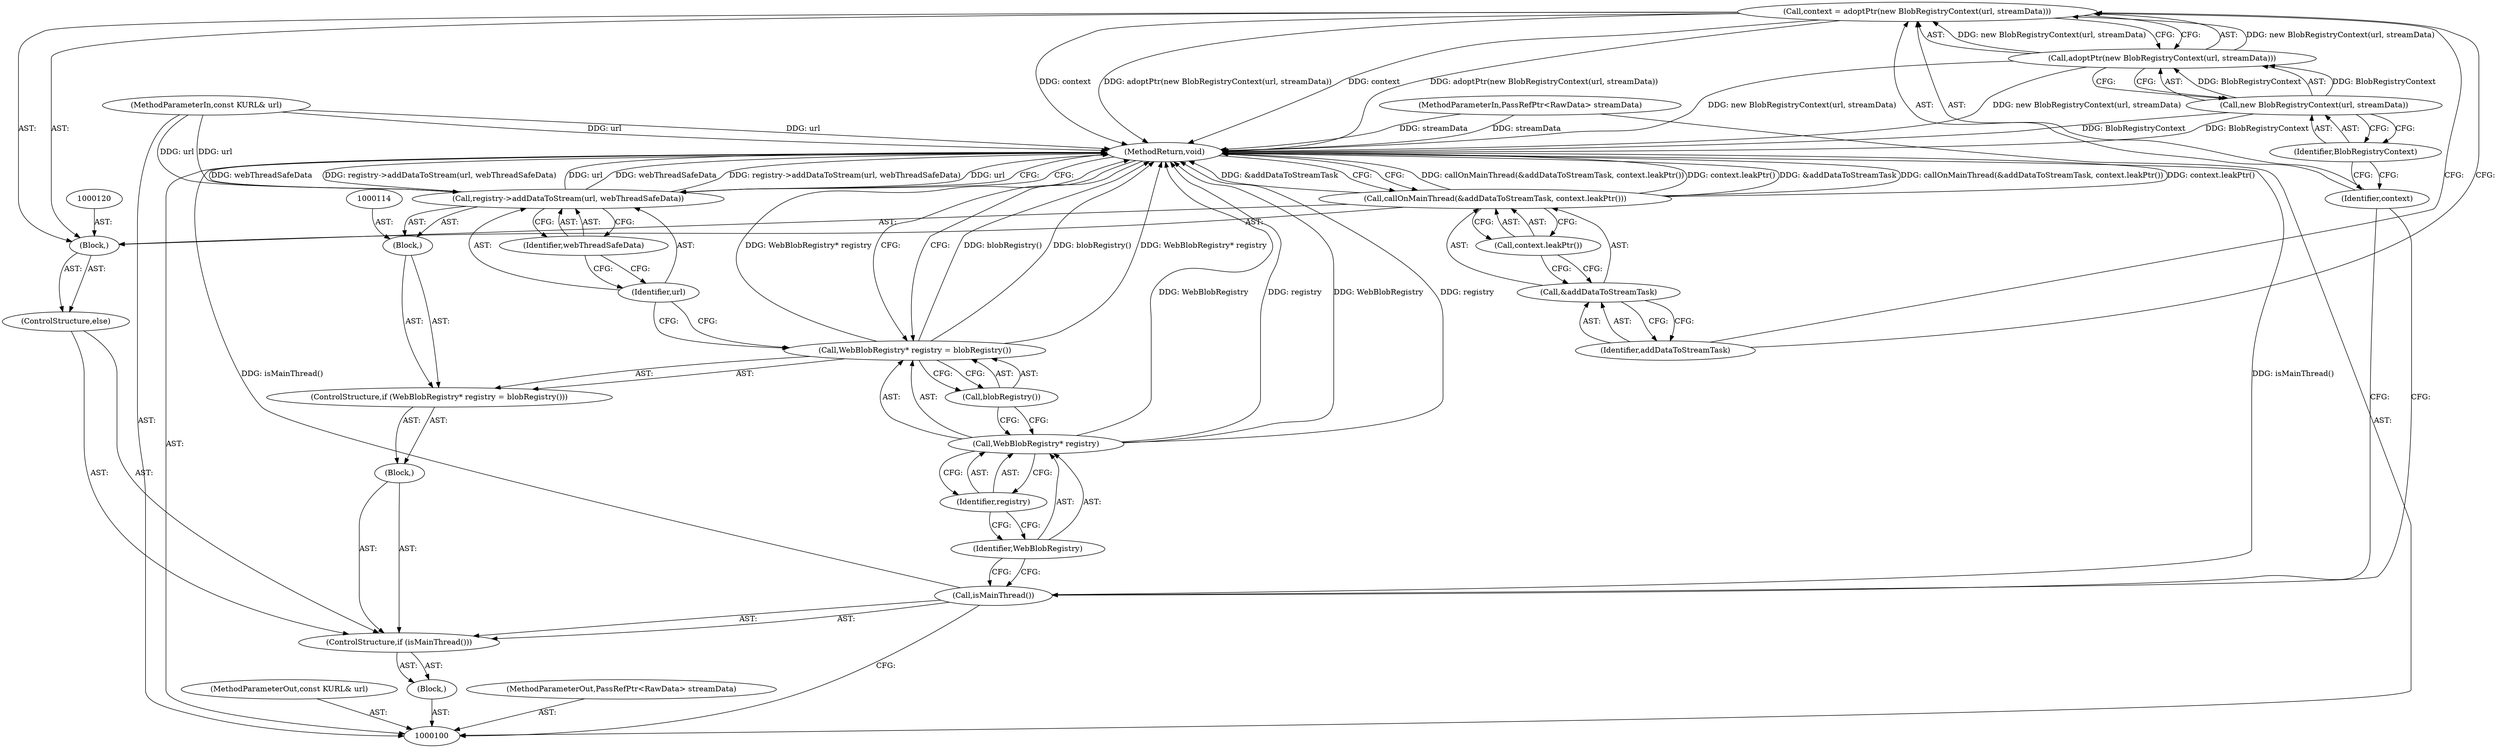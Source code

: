 digraph "0_Chrome_d0c31f0342cefc46a3b3d80359a9779d044d4c0d_5" {
"1000121" [label="(Call,context = adoptPtr(new BlobRegistryContext(url, streamData)))"];
"1000122" [label="(Identifier,context)"];
"1000123" [label="(Call,adoptPtr(new BlobRegistryContext(url, streamData)))"];
"1000124" [label="(Call,new BlobRegistryContext(url, streamData))"];
"1000125" [label="(Identifier,BlobRegistryContext)"];
"1000119" [label="(Block,)"];
"1000127" [label="(Call,&addDataToStreamTask)"];
"1000128" [label="(Identifier,addDataToStreamTask)"];
"1000129" [label="(Call,context.leakPtr())"];
"1000126" [label="(Call,callOnMainThread(&addDataToStreamTask, context.leakPtr()))"];
"1000130" [label="(MethodReturn,void)"];
"1000101" [label="(MethodParameterIn,const KURL& url)"];
"1000179" [label="(MethodParameterOut,const KURL& url)"];
"1000102" [label="(MethodParameterIn,PassRefPtr<RawData> streamData)"];
"1000180" [label="(MethodParameterOut,PassRefPtr<RawData> streamData)"];
"1000103" [label="(Block,)"];
"1000106" [label="(Block,)"];
"1000104" [label="(ControlStructure,if (isMainThread()))"];
"1000105" [label="(Call,isMainThread())"];
"1000108" [label="(Call,WebBlobRegistry* registry = blobRegistry())"];
"1000109" [label="(Call,WebBlobRegistry* registry)"];
"1000110" [label="(Identifier,WebBlobRegistry)"];
"1000111" [label="(Identifier,registry)"];
"1000112" [label="(Call,blobRegistry())"];
"1000107" [label="(ControlStructure,if (WebBlobRegistry* registry = blobRegistry()))"];
"1000113" [label="(Block,)"];
"1000115" [label="(Call,registry->addDataToStream(url, webThreadSafeData))"];
"1000116" [label="(Identifier,url)"];
"1000117" [label="(Identifier,webThreadSafeData)"];
"1000118" [label="(ControlStructure,else)"];
"1000121" -> "1000119"  [label="AST: "];
"1000121" -> "1000123"  [label="CFG: "];
"1000122" -> "1000121"  [label="AST: "];
"1000123" -> "1000121"  [label="AST: "];
"1000128" -> "1000121"  [label="CFG: "];
"1000121" -> "1000130"  [label="DDG: adoptPtr(new BlobRegistryContext(url, streamData))"];
"1000121" -> "1000130"  [label="DDG: context"];
"1000123" -> "1000121"  [label="DDG: new BlobRegistryContext(url, streamData)"];
"1000122" -> "1000121"  [label="AST: "];
"1000122" -> "1000105"  [label="CFG: "];
"1000125" -> "1000122"  [label="CFG: "];
"1000123" -> "1000121"  [label="AST: "];
"1000123" -> "1000124"  [label="CFG: "];
"1000124" -> "1000123"  [label="AST: "];
"1000121" -> "1000123"  [label="CFG: "];
"1000123" -> "1000130"  [label="DDG: new BlobRegistryContext(url, streamData)"];
"1000123" -> "1000121"  [label="DDG: new BlobRegistryContext(url, streamData)"];
"1000124" -> "1000123"  [label="DDG: BlobRegistryContext"];
"1000124" -> "1000123"  [label="AST: "];
"1000124" -> "1000125"  [label="CFG: "];
"1000125" -> "1000124"  [label="AST: "];
"1000123" -> "1000124"  [label="CFG: "];
"1000124" -> "1000130"  [label="DDG: BlobRegistryContext"];
"1000124" -> "1000123"  [label="DDG: BlobRegistryContext"];
"1000125" -> "1000124"  [label="AST: "];
"1000125" -> "1000122"  [label="CFG: "];
"1000124" -> "1000125"  [label="CFG: "];
"1000119" -> "1000118"  [label="AST: "];
"1000120" -> "1000119"  [label="AST: "];
"1000121" -> "1000119"  [label="AST: "];
"1000126" -> "1000119"  [label="AST: "];
"1000127" -> "1000126"  [label="AST: "];
"1000127" -> "1000128"  [label="CFG: "];
"1000128" -> "1000127"  [label="AST: "];
"1000129" -> "1000127"  [label="CFG: "];
"1000128" -> "1000127"  [label="AST: "];
"1000128" -> "1000121"  [label="CFG: "];
"1000127" -> "1000128"  [label="CFG: "];
"1000129" -> "1000126"  [label="AST: "];
"1000129" -> "1000127"  [label="CFG: "];
"1000126" -> "1000129"  [label="CFG: "];
"1000126" -> "1000119"  [label="AST: "];
"1000126" -> "1000129"  [label="CFG: "];
"1000127" -> "1000126"  [label="AST: "];
"1000129" -> "1000126"  [label="AST: "];
"1000130" -> "1000126"  [label="CFG: "];
"1000126" -> "1000130"  [label="DDG: callOnMainThread(&addDataToStreamTask, context.leakPtr())"];
"1000126" -> "1000130"  [label="DDG: context.leakPtr()"];
"1000126" -> "1000130"  [label="DDG: &addDataToStreamTask"];
"1000130" -> "1000100"  [label="AST: "];
"1000130" -> "1000115"  [label="CFG: "];
"1000130" -> "1000108"  [label="CFG: "];
"1000130" -> "1000126"  [label="CFG: "];
"1000115" -> "1000130"  [label="DDG: webThreadSafeData"];
"1000115" -> "1000130"  [label="DDG: registry->addDataToStream(url, webThreadSafeData)"];
"1000115" -> "1000130"  [label="DDG: url"];
"1000126" -> "1000130"  [label="DDG: callOnMainThread(&addDataToStreamTask, context.leakPtr())"];
"1000126" -> "1000130"  [label="DDG: context.leakPtr()"];
"1000126" -> "1000130"  [label="DDG: &addDataToStreamTask"];
"1000124" -> "1000130"  [label="DDG: BlobRegistryContext"];
"1000105" -> "1000130"  [label="DDG: isMainThread()"];
"1000121" -> "1000130"  [label="DDG: adoptPtr(new BlobRegistryContext(url, streamData))"];
"1000121" -> "1000130"  [label="DDG: context"];
"1000108" -> "1000130"  [label="DDG: WebBlobRegistry* registry"];
"1000108" -> "1000130"  [label="DDG: blobRegistry()"];
"1000123" -> "1000130"  [label="DDG: new BlobRegistryContext(url, streamData)"];
"1000102" -> "1000130"  [label="DDG: streamData"];
"1000101" -> "1000130"  [label="DDG: url"];
"1000109" -> "1000130"  [label="DDG: WebBlobRegistry"];
"1000109" -> "1000130"  [label="DDG: registry"];
"1000101" -> "1000100"  [label="AST: "];
"1000101" -> "1000130"  [label="DDG: url"];
"1000101" -> "1000115"  [label="DDG: url"];
"1000179" -> "1000100"  [label="AST: "];
"1000102" -> "1000100"  [label="AST: "];
"1000102" -> "1000130"  [label="DDG: streamData"];
"1000180" -> "1000100"  [label="AST: "];
"1000103" -> "1000100"  [label="AST: "];
"1000104" -> "1000103"  [label="AST: "];
"1000106" -> "1000104"  [label="AST: "];
"1000107" -> "1000106"  [label="AST: "];
"1000104" -> "1000103"  [label="AST: "];
"1000105" -> "1000104"  [label="AST: "];
"1000106" -> "1000104"  [label="AST: "];
"1000118" -> "1000104"  [label="AST: "];
"1000105" -> "1000104"  [label="AST: "];
"1000105" -> "1000100"  [label="CFG: "];
"1000110" -> "1000105"  [label="CFG: "];
"1000122" -> "1000105"  [label="CFG: "];
"1000105" -> "1000130"  [label="DDG: isMainThread()"];
"1000108" -> "1000107"  [label="AST: "];
"1000108" -> "1000112"  [label="CFG: "];
"1000109" -> "1000108"  [label="AST: "];
"1000112" -> "1000108"  [label="AST: "];
"1000116" -> "1000108"  [label="CFG: "];
"1000130" -> "1000108"  [label="CFG: "];
"1000108" -> "1000130"  [label="DDG: WebBlobRegistry* registry"];
"1000108" -> "1000130"  [label="DDG: blobRegistry()"];
"1000109" -> "1000108"  [label="AST: "];
"1000109" -> "1000111"  [label="CFG: "];
"1000110" -> "1000109"  [label="AST: "];
"1000111" -> "1000109"  [label="AST: "];
"1000112" -> "1000109"  [label="CFG: "];
"1000109" -> "1000130"  [label="DDG: WebBlobRegistry"];
"1000109" -> "1000130"  [label="DDG: registry"];
"1000110" -> "1000109"  [label="AST: "];
"1000110" -> "1000105"  [label="CFG: "];
"1000111" -> "1000110"  [label="CFG: "];
"1000111" -> "1000109"  [label="AST: "];
"1000111" -> "1000110"  [label="CFG: "];
"1000109" -> "1000111"  [label="CFG: "];
"1000112" -> "1000108"  [label="AST: "];
"1000112" -> "1000109"  [label="CFG: "];
"1000108" -> "1000112"  [label="CFG: "];
"1000107" -> "1000106"  [label="AST: "];
"1000108" -> "1000107"  [label="AST: "];
"1000113" -> "1000107"  [label="AST: "];
"1000113" -> "1000107"  [label="AST: "];
"1000114" -> "1000113"  [label="AST: "];
"1000115" -> "1000113"  [label="AST: "];
"1000115" -> "1000113"  [label="AST: "];
"1000115" -> "1000117"  [label="CFG: "];
"1000116" -> "1000115"  [label="AST: "];
"1000117" -> "1000115"  [label="AST: "];
"1000130" -> "1000115"  [label="CFG: "];
"1000115" -> "1000130"  [label="DDG: webThreadSafeData"];
"1000115" -> "1000130"  [label="DDG: registry->addDataToStream(url, webThreadSafeData)"];
"1000115" -> "1000130"  [label="DDG: url"];
"1000101" -> "1000115"  [label="DDG: url"];
"1000116" -> "1000115"  [label="AST: "];
"1000116" -> "1000108"  [label="CFG: "];
"1000117" -> "1000116"  [label="CFG: "];
"1000117" -> "1000115"  [label="AST: "];
"1000117" -> "1000116"  [label="CFG: "];
"1000115" -> "1000117"  [label="CFG: "];
"1000118" -> "1000104"  [label="AST: "];
"1000119" -> "1000118"  [label="AST: "];
}
